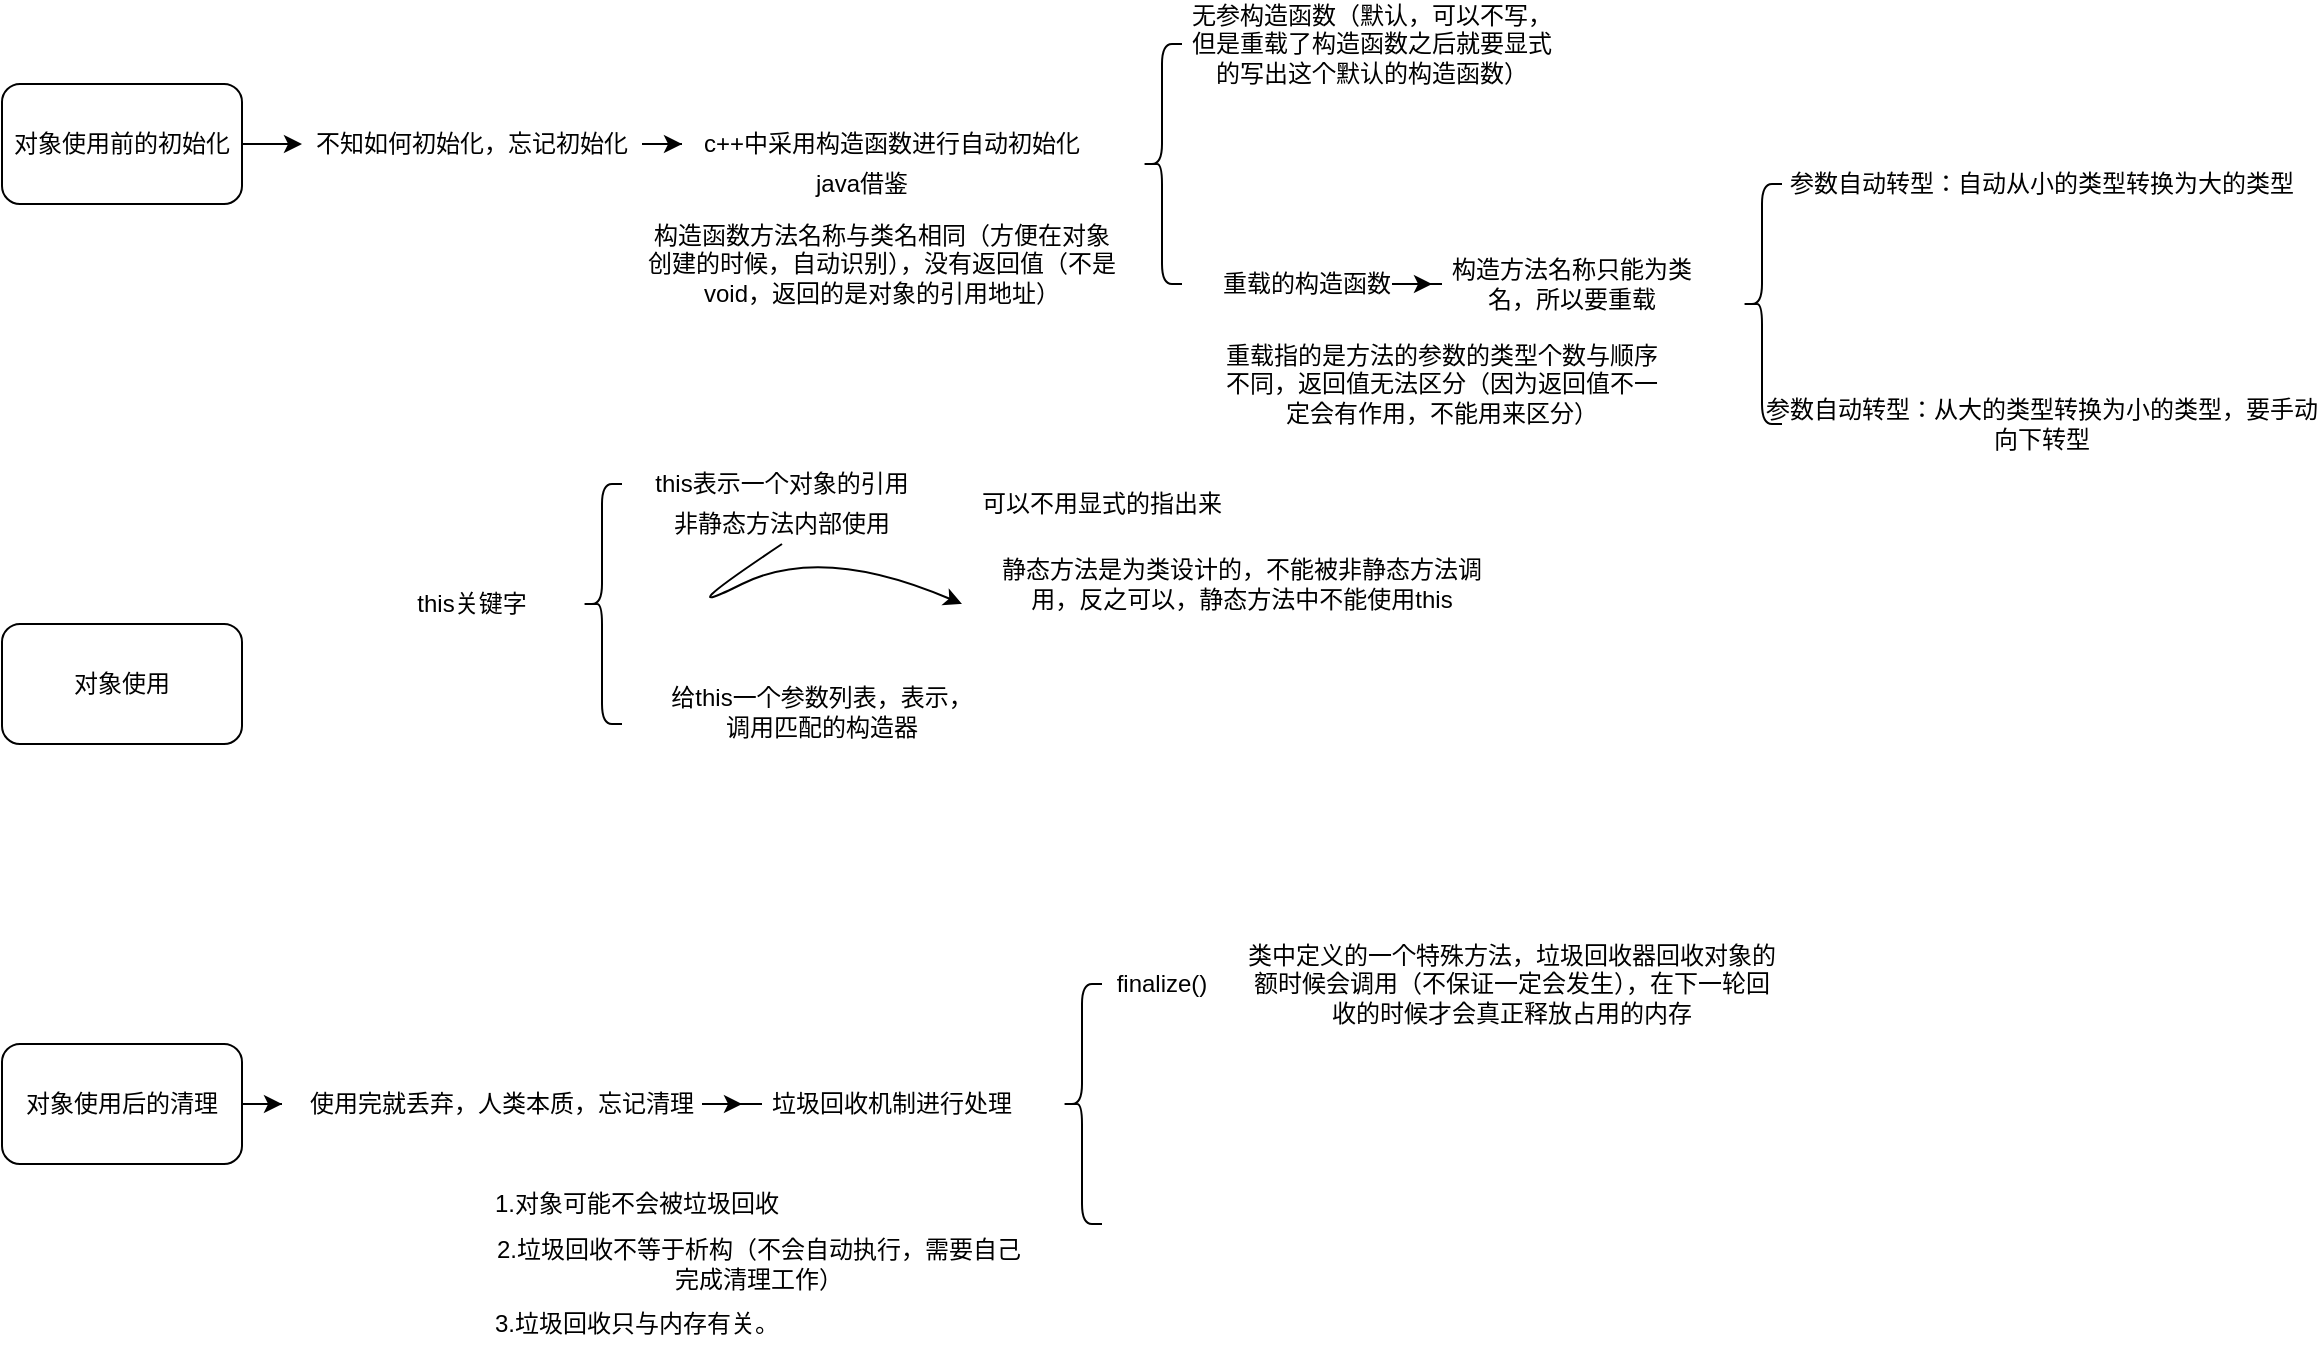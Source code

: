 <mxfile version="12.2.4" pages="1"><diagram id="JOLCQ4USGIajicp3QA5h" name="Page-1"><mxGraphModel dx="1273" dy="892" grid="1" gridSize="10" guides="1" tooltips="1" connect="1" arrows="1" fold="1" page="1" pageScale="1" pageWidth="827" pageHeight="1169" math="0" shadow="0"><root><mxCell id="0"/><mxCell id="1" parent="0"/><mxCell id="2" value="对象使用" style="rounded=1;whiteSpace=wrap;html=1;" parent="1" vertex="1"><mxGeometry x="40" y="540" width="120" height="60" as="geometry"/></mxCell><mxCell id="21" style="edgeStyle=orthogonalEdgeStyle;rounded=0;orthogonalLoop=1;jettySize=auto;html=1;exitX=1;exitY=0.5;exitDx=0;exitDy=0;" parent="1" source="3" target="6" edge="1"><mxGeometry relative="1" as="geometry"/></mxCell><mxCell id="3" value="对象使用前的初始化" style="rounded=1;whiteSpace=wrap;html=1;" parent="1" vertex="1"><mxGeometry x="40" y="270" width="120" height="60" as="geometry"/></mxCell><mxCell id="24" style="edgeStyle=orthogonalEdgeStyle;rounded=0;orthogonalLoop=1;jettySize=auto;html=1;exitX=1;exitY=0.5;exitDx=0;exitDy=0;" parent="1" source="4" target="8" edge="1"><mxGeometry relative="1" as="geometry"/></mxCell><mxCell id="4" value="对象使用后的清理" style="rounded=1;whiteSpace=wrap;html=1;" parent="1" vertex="1"><mxGeometry x="40" y="750" width="120" height="60" as="geometry"/></mxCell><mxCell id="22" style="edgeStyle=orthogonalEdgeStyle;rounded=0;orthogonalLoop=1;jettySize=auto;html=1;exitX=1;exitY=0.5;exitDx=0;exitDy=0;" parent="1" source="6" target="9" edge="1"><mxGeometry relative="1" as="geometry"/></mxCell><mxCell id="6" value="不知如何初始化，忘记初始化" style="text;html=1;strokeColor=none;fillColor=none;align=center;verticalAlign=middle;whiteSpace=wrap;rounded=0;" parent="1" vertex="1"><mxGeometry x="190" y="290" width="170" height="20" as="geometry"/></mxCell><mxCell id="25" style="edgeStyle=orthogonalEdgeStyle;rounded=0;orthogonalLoop=1;jettySize=auto;html=1;exitX=1;exitY=0.5;exitDx=0;exitDy=0;" parent="1" source="8" target="11" edge="1"><mxGeometry relative="1" as="geometry"/></mxCell><mxCell id="8" value="使用完就丢弃，人类本质，忘记清理" style="text;html=1;strokeColor=none;fillColor=none;align=center;verticalAlign=middle;whiteSpace=wrap;rounded=0;" parent="1" vertex="1"><mxGeometry x="180" y="770" width="220" height="20" as="geometry"/></mxCell><mxCell id="9" value="c++中采用构造函数进行自动初始化" style="text;html=1;strokeColor=none;fillColor=none;align=center;verticalAlign=middle;whiteSpace=wrap;rounded=0;" parent="1" vertex="1"><mxGeometry x="380" y="290" width="210" height="20" as="geometry"/></mxCell><mxCell id="10" value="java借鉴" style="text;html=1;strokeColor=none;fillColor=none;align=center;verticalAlign=middle;whiteSpace=wrap;rounded=0;" parent="1" vertex="1"><mxGeometry x="440" y="310" width="60" height="20" as="geometry"/></mxCell><mxCell id="11" value="垃圾回收机制进行处理" style="text;html=1;strokeColor=none;fillColor=none;align=center;verticalAlign=middle;whiteSpace=wrap;rounded=0;" parent="1" vertex="1"><mxGeometry x="410" y="770" width="150" height="20" as="geometry"/></mxCell><mxCell id="12" value="" style="shape=curlyBracket;whiteSpace=wrap;html=1;rounded=1;" parent="1" vertex="1"><mxGeometry x="610" y="250" width="20" height="120" as="geometry"/></mxCell><mxCell id="13" value="无参构造函数（默认，可以不写，但是重载了构造函数之后就要显式的写出这个默认的构造函数）" style="text;html=1;strokeColor=none;fillColor=none;align=center;verticalAlign=middle;whiteSpace=wrap;rounded=0;" parent="1" vertex="1"><mxGeometry x="630" y="240" width="190" height="20" as="geometry"/></mxCell><mxCell id="23" style="edgeStyle=orthogonalEdgeStyle;rounded=0;orthogonalLoop=1;jettySize=auto;html=1;exitX=1;exitY=0.5;exitDx=0;exitDy=0;" parent="1" source="14" target="17" edge="1"><mxGeometry relative="1" as="geometry"/></mxCell><mxCell id="14" value="重载的构造函数" style="text;html=1;strokeColor=none;fillColor=none;align=center;verticalAlign=middle;whiteSpace=wrap;rounded=0;" parent="1" vertex="1"><mxGeometry x="645" y="360" width="95" height="20" as="geometry"/></mxCell><mxCell id="15" value="重载指的是方法的参数的类型个数与顺序不同，返回值无法区分（因为返回值不一定会有作用，不能用来区分）" style="text;html=1;strokeColor=none;fillColor=none;align=center;verticalAlign=middle;whiteSpace=wrap;rounded=0;" parent="1" vertex="1"><mxGeometry x="650" y="410" width="220" height="20" as="geometry"/></mxCell><mxCell id="16" value="构造函数方法名称与类名相同（方便在对象创建的时候，自动识别），没有返回值（不是void，返回的是对象的引用地址）" style="text;html=1;strokeColor=none;fillColor=none;align=center;verticalAlign=middle;whiteSpace=wrap;rounded=0;" parent="1" vertex="1"><mxGeometry x="360" y="350" width="240" height="20" as="geometry"/></mxCell><mxCell id="17" value="构造方法名称只能为类名，所以要重载" style="text;html=1;strokeColor=none;fillColor=none;align=center;verticalAlign=middle;whiteSpace=wrap;rounded=0;" parent="1" vertex="1"><mxGeometry x="755" y="360" width="140" height="20" as="geometry"/></mxCell><mxCell id="18" value="" style="shape=curlyBracket;whiteSpace=wrap;html=1;rounded=1;" parent="1" vertex="1"><mxGeometry x="910" y="320" width="20" height="120" as="geometry"/></mxCell><mxCell id="19" value="参数自动转型：自动从小的类型转换为大的类型" style="text;html=1;strokeColor=none;fillColor=none;align=center;verticalAlign=middle;whiteSpace=wrap;rounded=0;" parent="1" vertex="1"><mxGeometry x="920" y="310" width="280" height="20" as="geometry"/></mxCell><mxCell id="20" value="参数自动转型：从大的类型转换为小的类型，要手动向下转型" style="text;html=1;strokeColor=none;fillColor=none;align=center;verticalAlign=middle;whiteSpace=wrap;rounded=0;" parent="1" vertex="1"><mxGeometry x="920" y="430" width="280" height="20" as="geometry"/></mxCell><mxCell id="26" value="this关键字" style="text;html=1;strokeColor=none;fillColor=none;align=center;verticalAlign=middle;whiteSpace=wrap;rounded=0;" parent="1" vertex="1"><mxGeometry x="230" y="520" width="90" height="20" as="geometry"/></mxCell><mxCell id="27" value="" style="shape=curlyBracket;whiteSpace=wrap;html=1;rounded=1;" parent="1" vertex="1"><mxGeometry x="330" y="470" width="20" height="120" as="geometry"/></mxCell><mxCell id="28" value="this表示一个对象的引用" style="text;html=1;strokeColor=none;fillColor=none;align=center;verticalAlign=middle;whiteSpace=wrap;rounded=0;" parent="1" vertex="1"><mxGeometry x="350" y="460" width="160" height="20" as="geometry"/></mxCell><mxCell id="29" value="非静态方法内部使用" style="text;html=1;strokeColor=none;fillColor=none;align=center;verticalAlign=middle;whiteSpace=wrap;rounded=0;" parent="1" vertex="1"><mxGeometry x="360" y="480" width="140" height="20" as="geometry"/></mxCell><mxCell id="30" value="可以不用显式的指出来" style="text;html=1;strokeColor=none;fillColor=none;align=center;verticalAlign=middle;whiteSpace=wrap;rounded=0;" parent="1" vertex="1"><mxGeometry x="520" y="470" width="140" height="20" as="geometry"/></mxCell><mxCell id="31" value="给this一个参数列表，表示，调用匹配的构造器" style="text;html=1;strokeColor=none;fillColor=none;align=center;verticalAlign=middle;whiteSpace=wrap;rounded=0;" parent="1" vertex="1"><mxGeometry x="370" y="574" width="160" height="20" as="geometry"/></mxCell><mxCell id="32" value="" style="curved=1;endArrow=classic;html=1;exitX=0.5;exitY=1;exitDx=0;exitDy=0;" parent="1" source="29" edge="1"><mxGeometry width="50" height="50" relative="1" as="geometry"><mxPoint x="450" y="550" as="sourcePoint"/><mxPoint x="520" y="530" as="targetPoint"/><Array as="points"><mxPoint x="370" y="540"/><mxPoint x="450" y="500"/></Array></mxGeometry></mxCell><mxCell id="33" value="静态方法是为类设计的，不能被非静态方法调用，反之可以，静态方法中不能使用this" style="text;html=1;strokeColor=none;fillColor=none;align=center;verticalAlign=middle;whiteSpace=wrap;rounded=0;" parent="1" vertex="1"><mxGeometry x="530" y="510" width="260" height="20" as="geometry"/></mxCell><mxCell id="34" value="" style="shape=curlyBracket;whiteSpace=wrap;html=1;rounded=1;" parent="1" vertex="1"><mxGeometry x="570" y="720" width="20" height="120" as="geometry"/></mxCell><mxCell id="35" value="finalize()" style="text;html=1;strokeColor=none;fillColor=none;align=center;verticalAlign=middle;whiteSpace=wrap;rounded=0;" parent="1" vertex="1"><mxGeometry x="600" y="710" width="40" height="20" as="geometry"/></mxCell><mxCell id="36" value="类中定义的一个特殊方法，垃圾回收器回收对象的额时候会调用（不保证一定会发生），在下一轮回收的时候才会真正释放占用的内存" style="text;html=1;strokeColor=none;fillColor=none;align=center;verticalAlign=middle;whiteSpace=wrap;rounded=0;" parent="1" vertex="1"><mxGeometry x="660" y="710" width="270" height="20" as="geometry"/></mxCell><mxCell id="37" value="1.对象可能不会被垃圾回收" style="text;html=1;strokeColor=none;fillColor=none;align=center;verticalAlign=middle;whiteSpace=wrap;rounded=0;" parent="1" vertex="1"><mxGeometry x="275" y="820" width="165" height="20" as="geometry"/></mxCell><mxCell id="38" value="2.垃圾回收不等于析构（不会自动执行，需要自己完成清理工作）" style="text;html=1;strokeColor=none;fillColor=none;align=center;verticalAlign=middle;whiteSpace=wrap;rounded=0;" parent="1" vertex="1"><mxGeometry x="281" y="850" width="275" height="20" as="geometry"/></mxCell><mxCell id="39" value="3.垃圾回收只与内存有关。" style="text;html=1;strokeColor=none;fillColor=none;align=center;verticalAlign=middle;whiteSpace=wrap;rounded=0;" parent="1" vertex="1"><mxGeometry x="275" y="880" width="165" height="20" as="geometry"/></mxCell></root></mxGraphModel></diagram></mxfile>